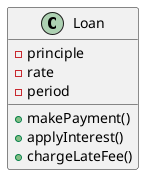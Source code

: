 @startuml

class Loan{
-principle
-rate
-period
+makePayment()
+applyInterest()
+chargeLateFee()
}
@enduml